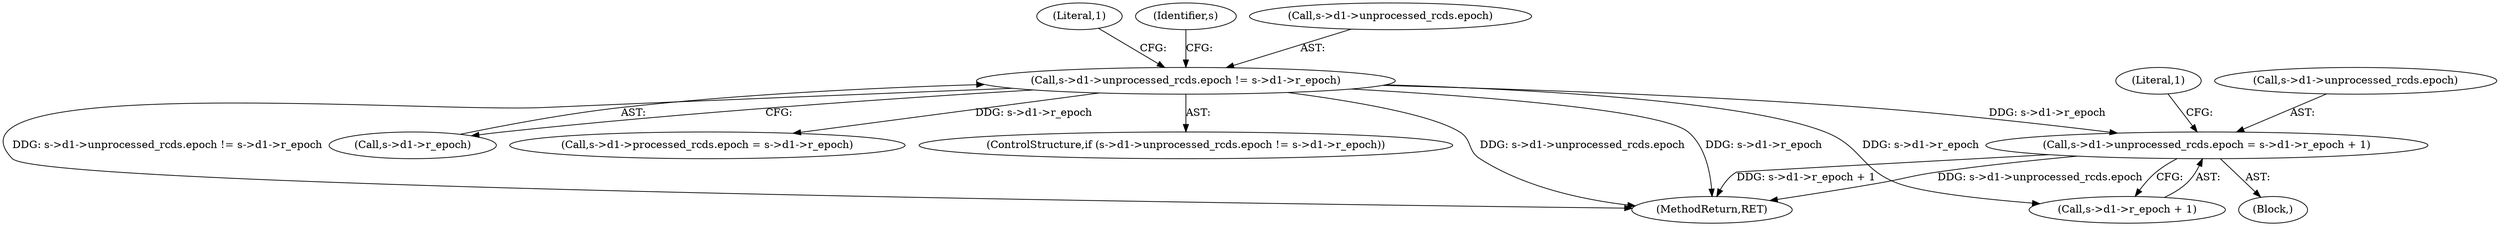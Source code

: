 digraph "0_openssl_103b171d8fc282ef435f8de9afbf7782e312961f_1@pointer" {
"1000189" [label="(Call,s->d1->unprocessed_rcds.epoch = s->d1->r_epoch + 1)"];
"1000122" [label="(Call,s->d1->unprocessed_rcds.epoch != s->d1->r_epoch)"];
"1000130" [label="(Call,s->d1->r_epoch)"];
"1000205" [label="(Literal,1)"];
"1000190" [label="(Call,s->d1->unprocessed_rcds.epoch)"];
"1000189" [label="(Call,s->d1->unprocessed_rcds.epoch = s->d1->r_epoch + 1)"];
"1000122" [label="(Call,s->d1->unprocessed_rcds.epoch != s->d1->r_epoch)"];
"1000136" [label="(Literal,1)"];
"1000176" [label="(Call,s->d1->processed_rcds.epoch = s->d1->r_epoch)"];
"1000106" [label="(Block,)"];
"1000121" [label="(ControlStructure,if (s->d1->unprocessed_rcds.epoch != s->d1->r_epoch))"];
"1000142" [label="(Identifier,s)"];
"1000206" [label="(MethodReturn,RET)"];
"1000197" [label="(Call,s->d1->r_epoch + 1)"];
"1000123" [label="(Call,s->d1->unprocessed_rcds.epoch)"];
"1000189" -> "1000106"  [label="AST: "];
"1000189" -> "1000197"  [label="CFG: "];
"1000190" -> "1000189"  [label="AST: "];
"1000197" -> "1000189"  [label="AST: "];
"1000205" -> "1000189"  [label="CFG: "];
"1000189" -> "1000206"  [label="DDG: s->d1->unprocessed_rcds.epoch"];
"1000189" -> "1000206"  [label="DDG: s->d1->r_epoch + 1"];
"1000122" -> "1000189"  [label="DDG: s->d1->r_epoch"];
"1000122" -> "1000121"  [label="AST: "];
"1000122" -> "1000130"  [label="CFG: "];
"1000123" -> "1000122"  [label="AST: "];
"1000130" -> "1000122"  [label="AST: "];
"1000136" -> "1000122"  [label="CFG: "];
"1000142" -> "1000122"  [label="CFG: "];
"1000122" -> "1000206"  [label="DDG: s->d1->r_epoch"];
"1000122" -> "1000206"  [label="DDG: s->d1->unprocessed_rcds.epoch != s->d1->r_epoch"];
"1000122" -> "1000206"  [label="DDG: s->d1->unprocessed_rcds.epoch"];
"1000122" -> "1000176"  [label="DDG: s->d1->r_epoch"];
"1000122" -> "1000197"  [label="DDG: s->d1->r_epoch"];
}
